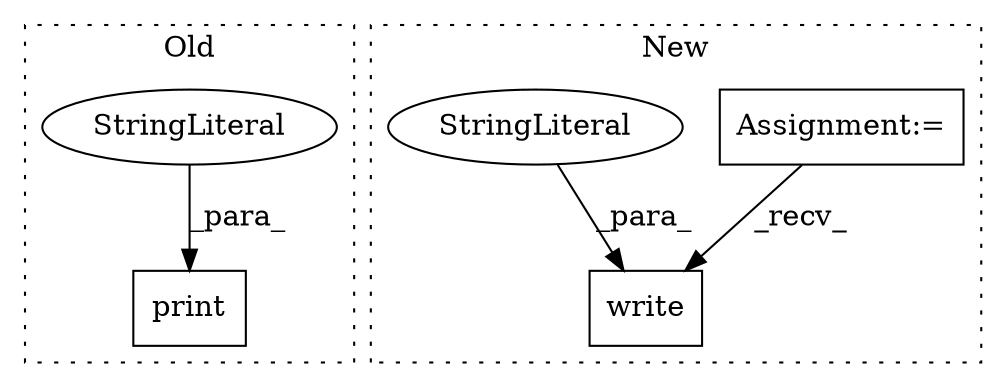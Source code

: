 digraph G {
subgraph cluster0 {
1 [label="print" a="32" s="2215,2246" l="6,1" shape="box"];
4 [label="StringLiteral" a="45" s="2221" l="11" shape="ellipse"];
label = "Old";
style="dotted";
}
subgraph cluster1 {
2 [label="write" a="32" s="5727,5742" l="6,1" shape="box"];
3 [label="Assignment:=" a="7" s="5714" l="1" shape="box"];
5 [label="StringLiteral" a="45" s="5733" l="9" shape="ellipse"];
label = "New";
style="dotted";
}
3 -> 2 [label="_recv_"];
4 -> 1 [label="_para_"];
5 -> 2 [label="_para_"];
}
